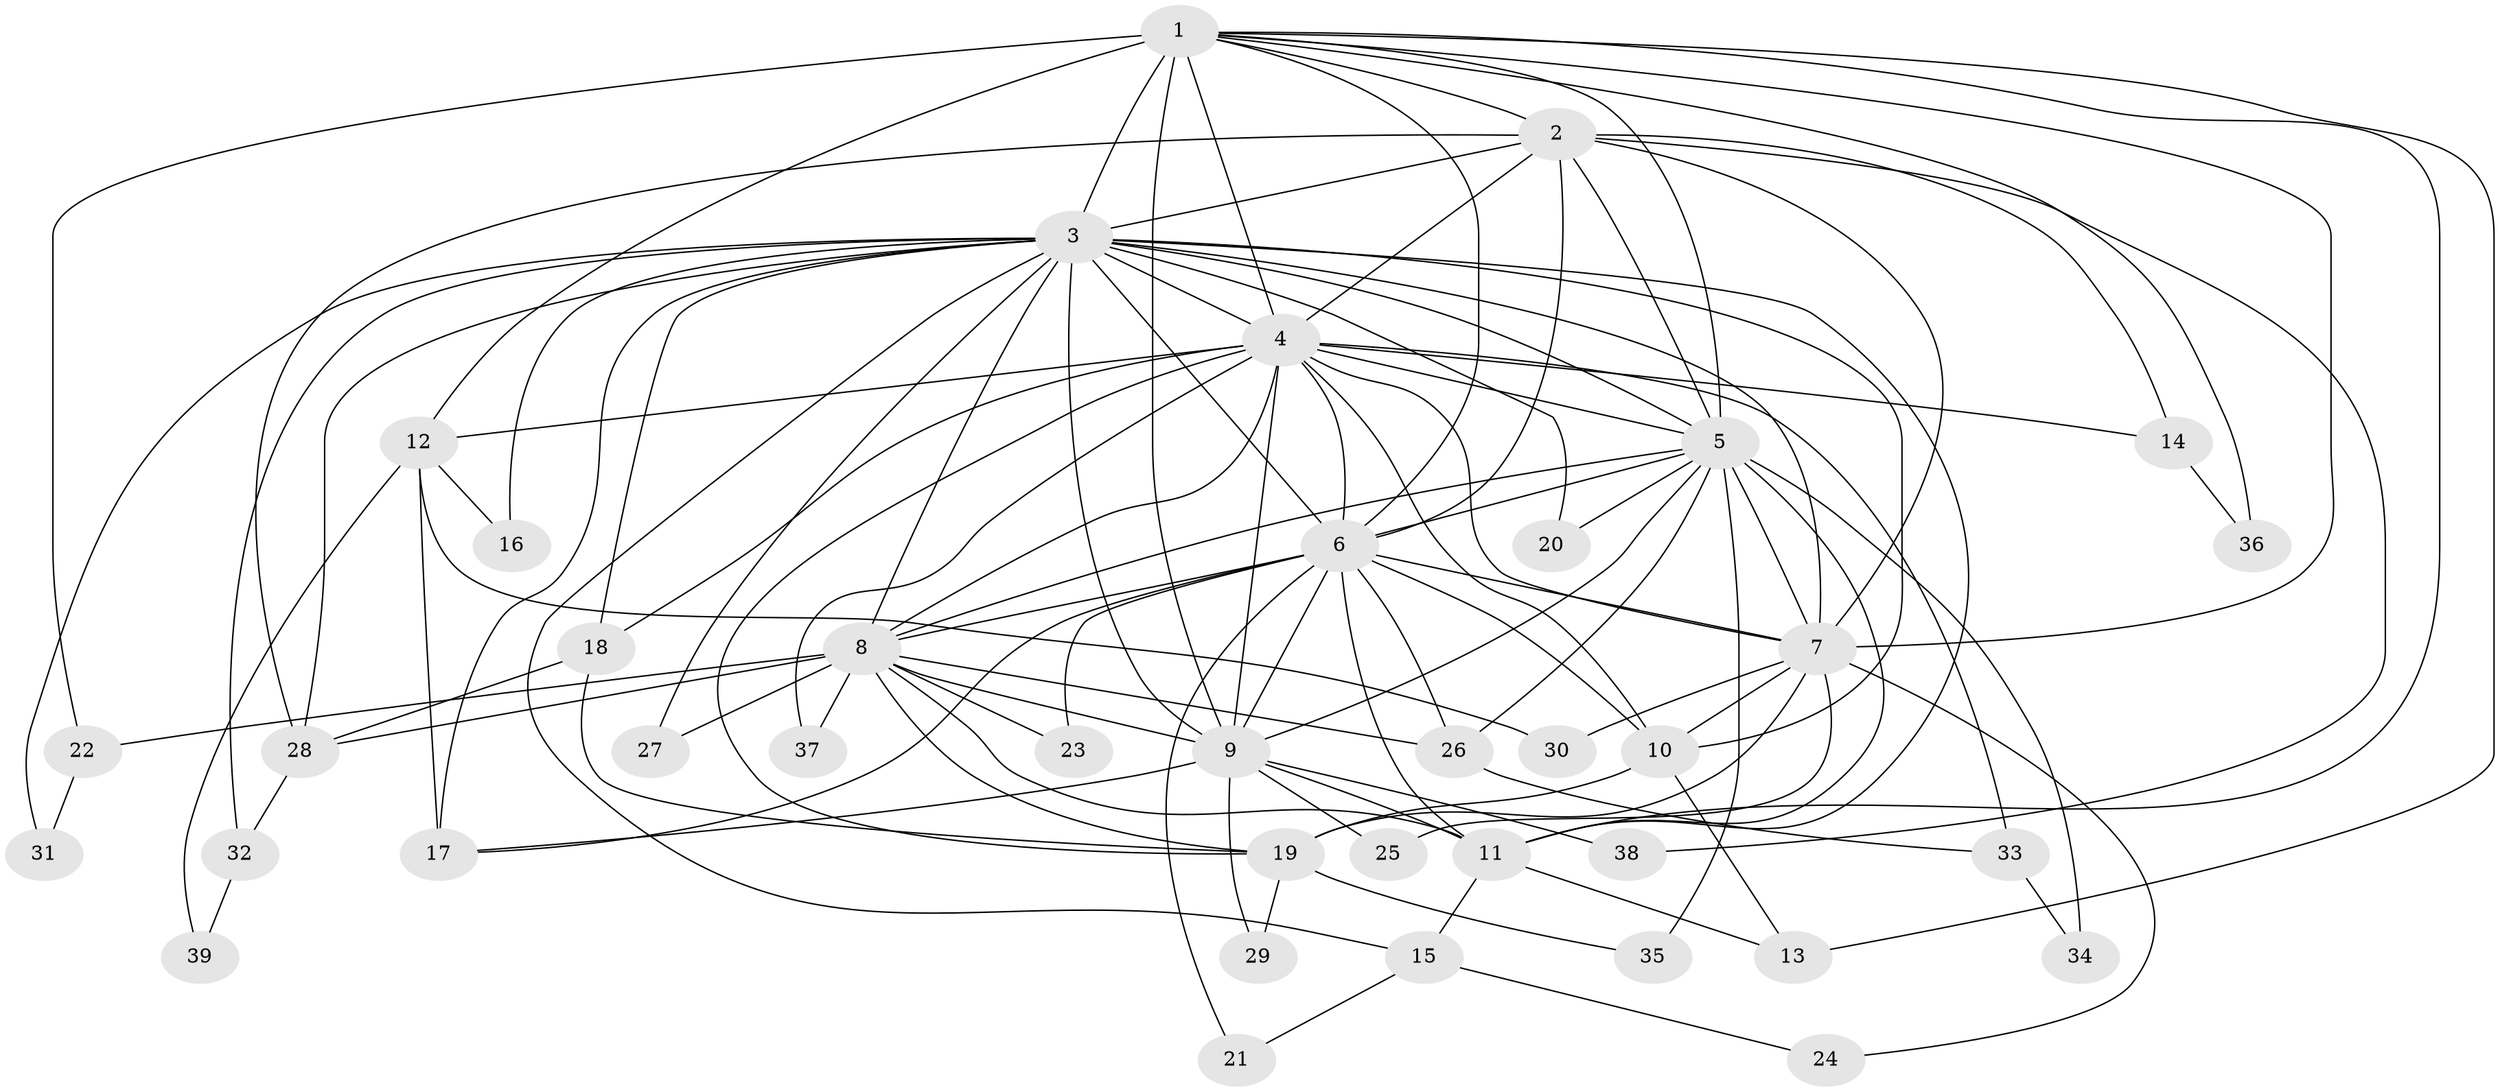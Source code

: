 // original degree distribution, {17: 0.025974025974025976, 13: 0.012987012987012988, 19: 0.025974025974025976, 16: 0.012987012987012988, 18: 0.012987012987012988, 21: 0.012987012987012988, 15: 0.012987012987012988, 14: 0.012987012987012988, 6: 0.05194805194805195, 5: 0.05194805194805195, 3: 0.18181818181818182, 4: 0.05194805194805195, 2: 0.5194805194805194, 7: 0.012987012987012988}
// Generated by graph-tools (version 1.1) at 2025/49/03/04/25 22:49:59]
// undirected, 39 vertices, 106 edges
graph export_dot {
  node [color=gray90,style=filled];
  1;
  2;
  3;
  4;
  5;
  6;
  7;
  8;
  9;
  10;
  11;
  12;
  13;
  14;
  15;
  16;
  17;
  18;
  19;
  20;
  21;
  22;
  23;
  24;
  25;
  26;
  27;
  28;
  29;
  30;
  31;
  32;
  33;
  34;
  35;
  36;
  37;
  38;
  39;
  1 -- 2 [weight=2.0];
  1 -- 3 [weight=4.0];
  1 -- 4 [weight=4.0];
  1 -- 5 [weight=2.0];
  1 -- 6 [weight=3.0];
  1 -- 7 [weight=2.0];
  1 -- 9 [weight=10.0];
  1 -- 11 [weight=1.0];
  1 -- 12 [weight=1.0];
  1 -- 13 [weight=1.0];
  1 -- 22 [weight=1.0];
  1 -- 36 [weight=1.0];
  2 -- 3 [weight=3.0];
  2 -- 4 [weight=2.0];
  2 -- 5 [weight=1.0];
  2 -- 6 [weight=1.0];
  2 -- 7 [weight=1.0];
  2 -- 14 [weight=1.0];
  2 -- 28 [weight=1.0];
  2 -- 38 [weight=1.0];
  3 -- 4 [weight=4.0];
  3 -- 5 [weight=2.0];
  3 -- 6 [weight=2.0];
  3 -- 7 [weight=2.0];
  3 -- 8 [weight=3.0];
  3 -- 9 [weight=1.0];
  3 -- 10 [weight=1.0];
  3 -- 11 [weight=1.0];
  3 -- 15 [weight=1.0];
  3 -- 16 [weight=1.0];
  3 -- 17 [weight=1.0];
  3 -- 18 [weight=1.0];
  3 -- 20 [weight=1.0];
  3 -- 27 [weight=1.0];
  3 -- 28 [weight=1.0];
  3 -- 31 [weight=1.0];
  3 -- 32 [weight=1.0];
  4 -- 5 [weight=3.0];
  4 -- 6 [weight=2.0];
  4 -- 7 [weight=2.0];
  4 -- 8 [weight=1.0];
  4 -- 9 [weight=1.0];
  4 -- 10 [weight=1.0];
  4 -- 12 [weight=1.0];
  4 -- 14 [weight=1.0];
  4 -- 18 [weight=1.0];
  4 -- 19 [weight=1.0];
  4 -- 33 [weight=1.0];
  4 -- 37 [weight=1.0];
  5 -- 6 [weight=1.0];
  5 -- 7 [weight=2.0];
  5 -- 8 [weight=1.0];
  5 -- 9 [weight=1.0];
  5 -- 11 [weight=1.0];
  5 -- 20 [weight=1.0];
  5 -- 26 [weight=1.0];
  5 -- 34 [weight=1.0];
  5 -- 35 [weight=1.0];
  6 -- 7 [weight=1.0];
  6 -- 8 [weight=1.0];
  6 -- 9 [weight=3.0];
  6 -- 10 [weight=1.0];
  6 -- 11 [weight=2.0];
  6 -- 17 [weight=1.0];
  6 -- 21 [weight=1.0];
  6 -- 23 [weight=1.0];
  6 -- 26 [weight=1.0];
  7 -- 10 [weight=1.0];
  7 -- 19 [weight=1.0];
  7 -- 24 [weight=1.0];
  7 -- 25 [weight=1.0];
  7 -- 30 [weight=1.0];
  8 -- 9 [weight=1.0];
  8 -- 11 [weight=1.0];
  8 -- 19 [weight=1.0];
  8 -- 22 [weight=1.0];
  8 -- 23 [weight=1.0];
  8 -- 26 [weight=1.0];
  8 -- 27 [weight=1.0];
  8 -- 28 [weight=1.0];
  8 -- 37 [weight=1.0];
  9 -- 11 [weight=2.0];
  9 -- 17 [weight=1.0];
  9 -- 25 [weight=1.0];
  9 -- 29 [weight=1.0];
  9 -- 38 [weight=1.0];
  10 -- 13 [weight=1.0];
  10 -- 19 [weight=1.0];
  11 -- 13 [weight=1.0];
  11 -- 15 [weight=1.0];
  12 -- 16 [weight=1.0];
  12 -- 17 [weight=1.0];
  12 -- 30 [weight=1.0];
  12 -- 39 [weight=1.0];
  14 -- 36 [weight=1.0];
  15 -- 21 [weight=1.0];
  15 -- 24 [weight=1.0];
  18 -- 19 [weight=1.0];
  18 -- 28 [weight=1.0];
  19 -- 29 [weight=1.0];
  19 -- 35 [weight=1.0];
  22 -- 31 [weight=1.0];
  26 -- 33 [weight=1.0];
  28 -- 32 [weight=1.0];
  32 -- 39 [weight=1.0];
  33 -- 34 [weight=1.0];
}
